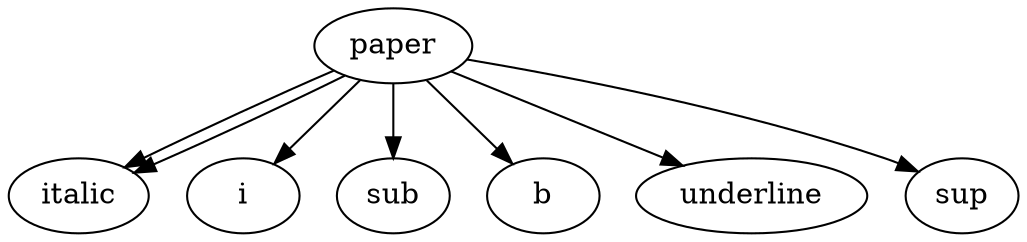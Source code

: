 digraph {
	paper [label=paper]
	paper -> italic
	italic [label=italic]
	paper -> i
	i [label=i]
	paper -> sub
	sub [label=sub]
	paper -> b
	b [label=b]
	paper -> italic
	italic [label=italic]
	paper -> underline
	underline [label=underline]
	paper -> sup
	sup [label=sup]
}
